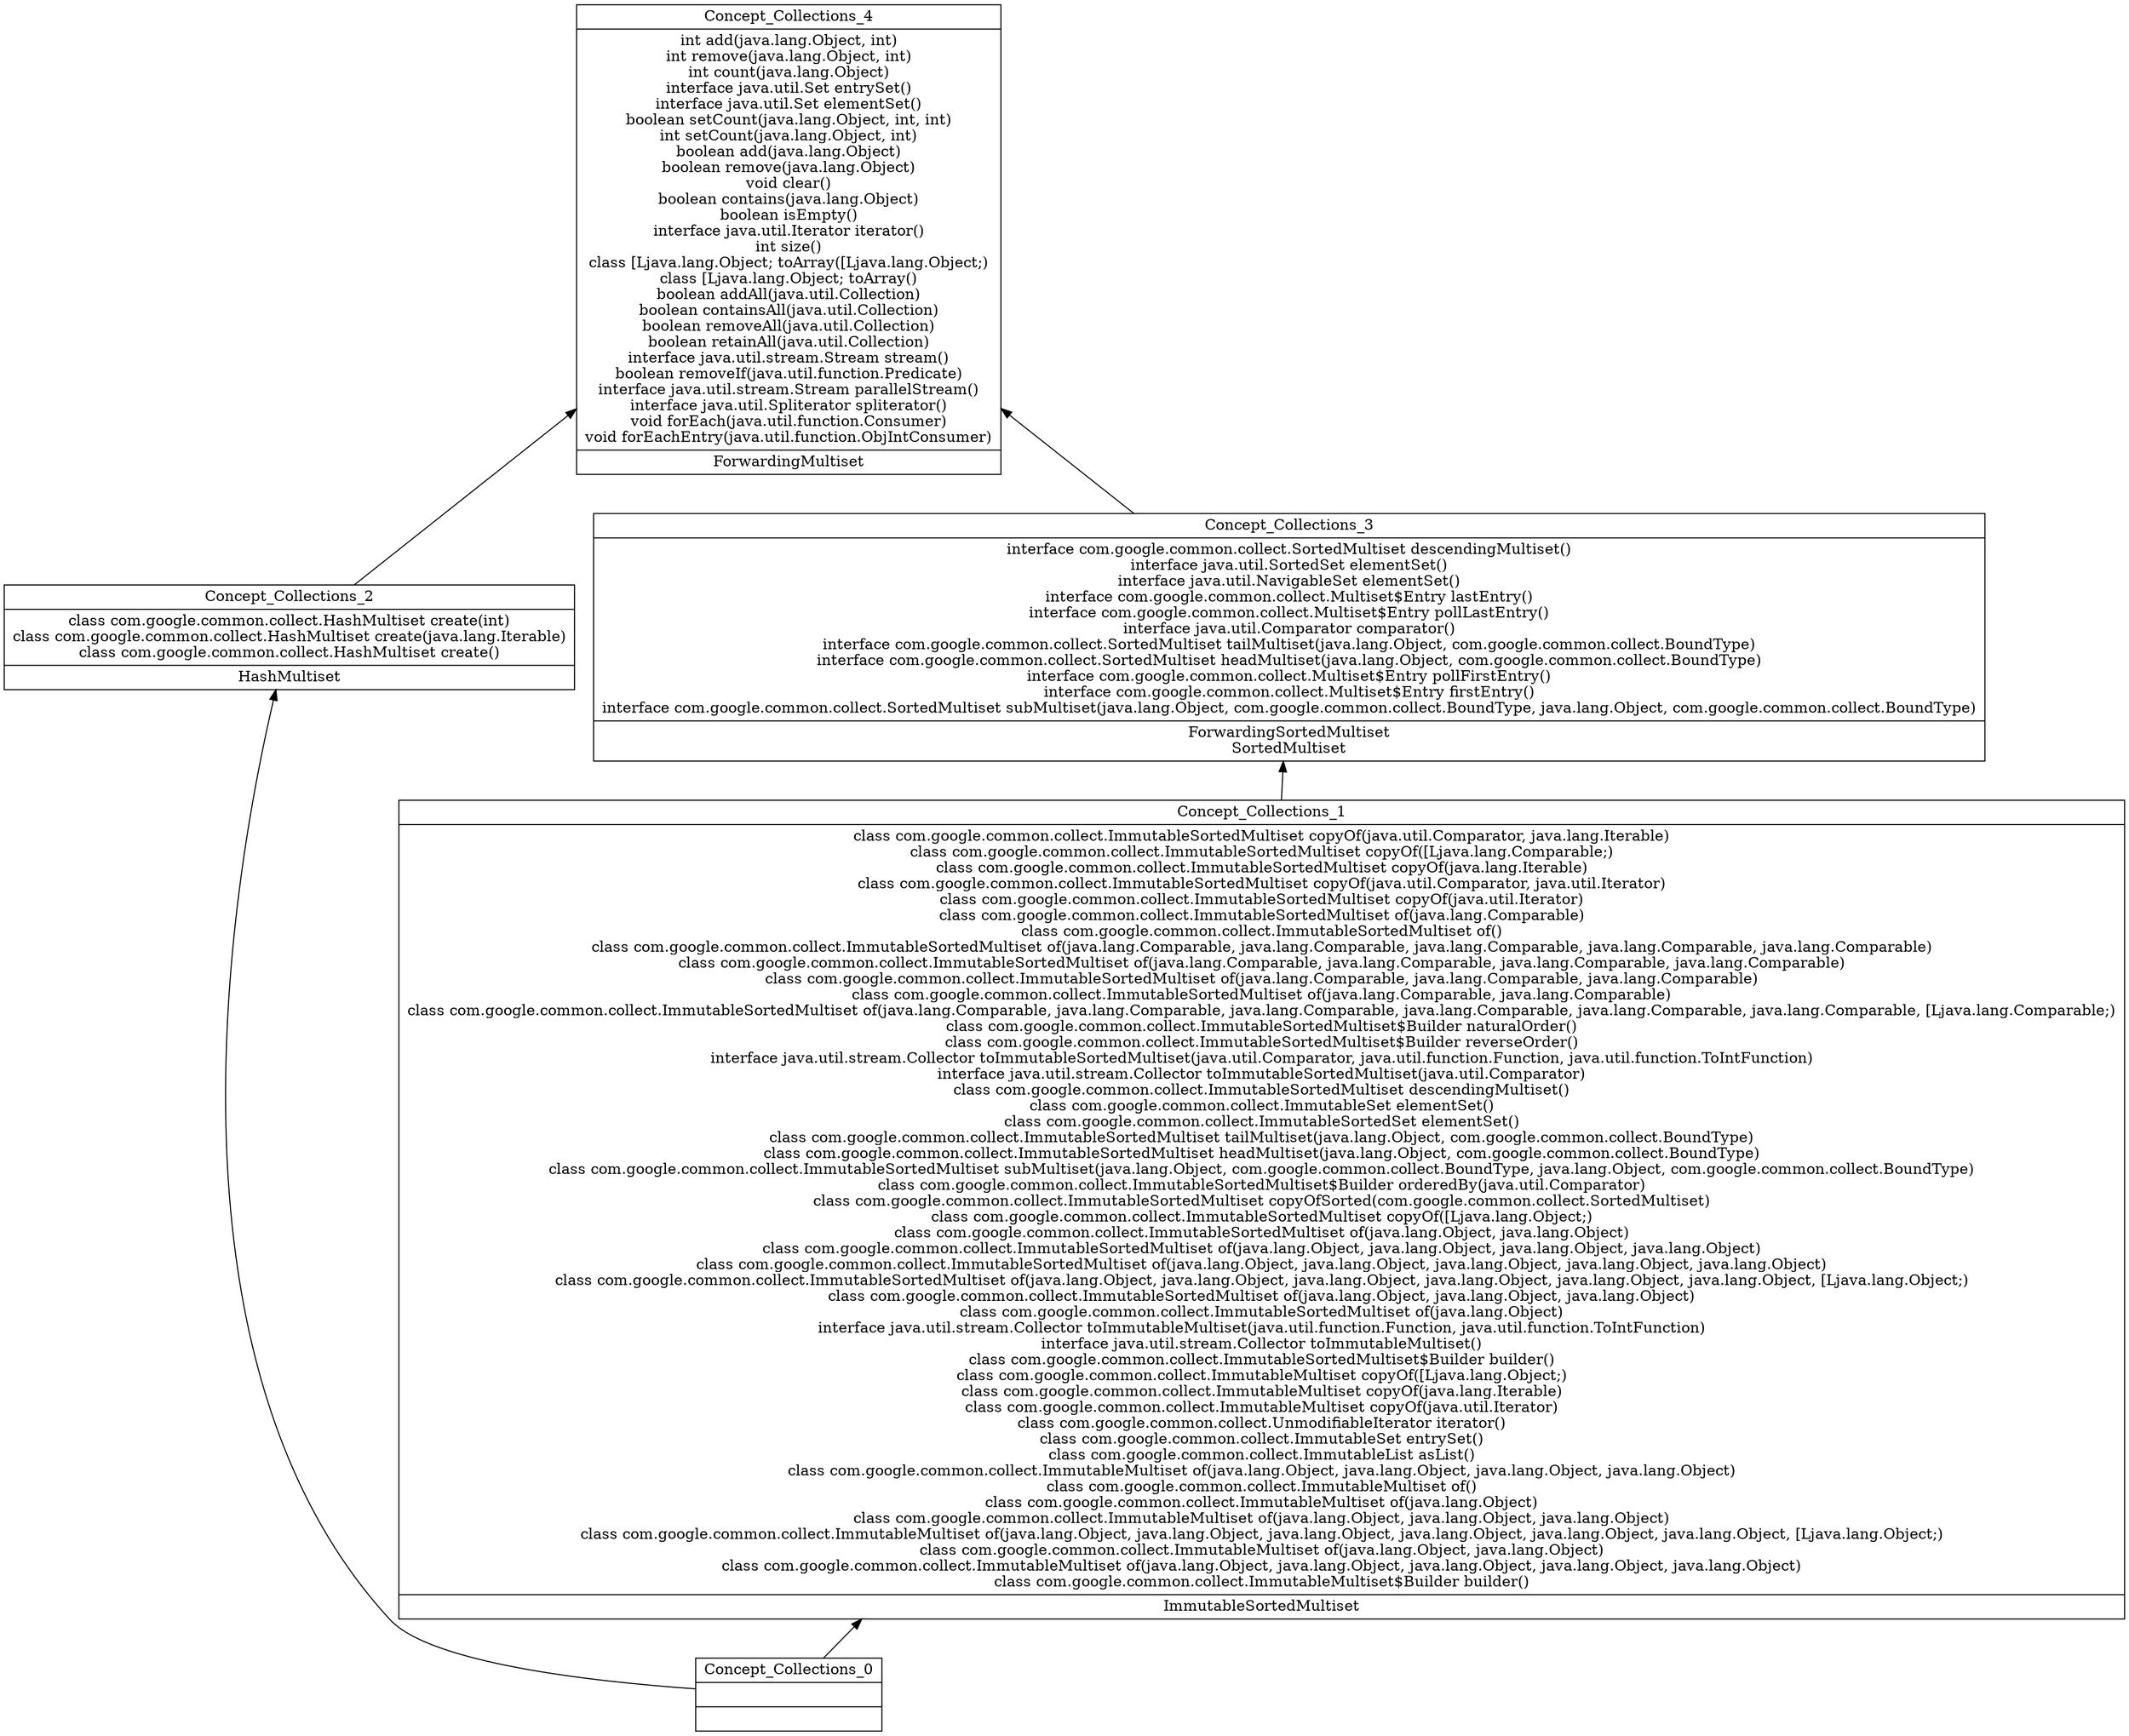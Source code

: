 digraph G { 
	rankdir=BT;
subgraph Collections { 
label="Collections";
1 [shape=record,label="{Concept_Collections_4|int add(java.lang.Object, int)\nint remove(java.lang.Object, int)\nint count(java.lang.Object)\ninterface java.util.Set entrySet()\ninterface java.util.Set elementSet()\nboolean setCount(java.lang.Object, int, int)\nint setCount(java.lang.Object, int)\nboolean add(java.lang.Object)\nboolean remove(java.lang.Object)\nvoid clear()\nboolean contains(java.lang.Object)\nboolean isEmpty()\ninterface java.util.Iterator iterator()\nint size()\nclass [Ljava.lang.Object; toArray([Ljava.lang.Object;)\nclass [Ljava.lang.Object; toArray()\nboolean addAll(java.util.Collection)\nboolean containsAll(java.util.Collection)\nboolean removeAll(java.util.Collection)\nboolean retainAll(java.util.Collection)\ninterface java.util.stream.Stream stream()\nboolean removeIf(java.util.function.Predicate)\ninterface java.util.stream.Stream parallelStream()\ninterface java.util.Spliterator spliterator()\nvoid forEach(java.util.function.Consumer)\nvoid forEachEntry(java.util.function.ObjIntConsumer)\n|ForwardingMultiset\n}"];
2 [shape=record,label="{Concept_Collections_3|interface com.google.common.collect.SortedMultiset descendingMultiset()\ninterface java.util.SortedSet elementSet()\ninterface java.util.NavigableSet elementSet()\ninterface com.google.common.collect.Multiset$Entry lastEntry()\ninterface com.google.common.collect.Multiset$Entry pollLastEntry()\ninterface java.util.Comparator comparator()\ninterface com.google.common.collect.SortedMultiset tailMultiset(java.lang.Object, com.google.common.collect.BoundType)\ninterface com.google.common.collect.SortedMultiset headMultiset(java.lang.Object, com.google.common.collect.BoundType)\ninterface com.google.common.collect.Multiset$Entry pollFirstEntry()\ninterface com.google.common.collect.Multiset$Entry firstEntry()\ninterface com.google.common.collect.SortedMultiset subMultiset(java.lang.Object, com.google.common.collect.BoundType, java.lang.Object, com.google.common.collect.BoundType)\n|ForwardingSortedMultiset\nSortedMultiset\n}"];
3 [shape=record,label="{Concept_Collections_0||}"];
4 [shape=record,label="{Concept_Collections_2|class com.google.common.collect.HashMultiset create(int)\nclass com.google.common.collect.HashMultiset create(java.lang.Iterable)\nclass com.google.common.collect.HashMultiset create()\n|HashMultiset\n}"];
5 [shape=record,label="{Concept_Collections_1|class com.google.common.collect.ImmutableSortedMultiset copyOf(java.util.Comparator, java.lang.Iterable)\nclass com.google.common.collect.ImmutableSortedMultiset copyOf([Ljava.lang.Comparable;)\nclass com.google.common.collect.ImmutableSortedMultiset copyOf(java.lang.Iterable)\nclass com.google.common.collect.ImmutableSortedMultiset copyOf(java.util.Comparator, java.util.Iterator)\nclass com.google.common.collect.ImmutableSortedMultiset copyOf(java.util.Iterator)\nclass com.google.common.collect.ImmutableSortedMultiset of(java.lang.Comparable)\nclass com.google.common.collect.ImmutableSortedMultiset of()\nclass com.google.common.collect.ImmutableSortedMultiset of(java.lang.Comparable, java.lang.Comparable, java.lang.Comparable, java.lang.Comparable, java.lang.Comparable)\nclass com.google.common.collect.ImmutableSortedMultiset of(java.lang.Comparable, java.lang.Comparable, java.lang.Comparable, java.lang.Comparable)\nclass com.google.common.collect.ImmutableSortedMultiset of(java.lang.Comparable, java.lang.Comparable, java.lang.Comparable)\nclass com.google.common.collect.ImmutableSortedMultiset of(java.lang.Comparable, java.lang.Comparable)\nclass com.google.common.collect.ImmutableSortedMultiset of(java.lang.Comparable, java.lang.Comparable, java.lang.Comparable, java.lang.Comparable, java.lang.Comparable, java.lang.Comparable, [Ljava.lang.Comparable;)\nclass com.google.common.collect.ImmutableSortedMultiset$Builder naturalOrder()\nclass com.google.common.collect.ImmutableSortedMultiset$Builder reverseOrder()\ninterface java.util.stream.Collector toImmutableSortedMultiset(java.util.Comparator, java.util.function.Function, java.util.function.ToIntFunction)\ninterface java.util.stream.Collector toImmutableSortedMultiset(java.util.Comparator)\nclass com.google.common.collect.ImmutableSortedMultiset descendingMultiset()\nclass com.google.common.collect.ImmutableSet elementSet()\nclass com.google.common.collect.ImmutableSortedSet elementSet()\nclass com.google.common.collect.ImmutableSortedMultiset tailMultiset(java.lang.Object, com.google.common.collect.BoundType)\nclass com.google.common.collect.ImmutableSortedMultiset headMultiset(java.lang.Object, com.google.common.collect.BoundType)\nclass com.google.common.collect.ImmutableSortedMultiset subMultiset(java.lang.Object, com.google.common.collect.BoundType, java.lang.Object, com.google.common.collect.BoundType)\nclass com.google.common.collect.ImmutableSortedMultiset$Builder orderedBy(java.util.Comparator)\nclass com.google.common.collect.ImmutableSortedMultiset copyOfSorted(com.google.common.collect.SortedMultiset)\nclass com.google.common.collect.ImmutableSortedMultiset copyOf([Ljava.lang.Object;)\nclass com.google.common.collect.ImmutableSortedMultiset of(java.lang.Object, java.lang.Object)\nclass com.google.common.collect.ImmutableSortedMultiset of(java.lang.Object, java.lang.Object, java.lang.Object, java.lang.Object)\nclass com.google.common.collect.ImmutableSortedMultiset of(java.lang.Object, java.lang.Object, java.lang.Object, java.lang.Object, java.lang.Object)\nclass com.google.common.collect.ImmutableSortedMultiset of(java.lang.Object, java.lang.Object, java.lang.Object, java.lang.Object, java.lang.Object, java.lang.Object, [Ljava.lang.Object;)\nclass com.google.common.collect.ImmutableSortedMultiset of(java.lang.Object, java.lang.Object, java.lang.Object)\nclass com.google.common.collect.ImmutableSortedMultiset of(java.lang.Object)\ninterface java.util.stream.Collector toImmutableMultiset(java.util.function.Function, java.util.function.ToIntFunction)\ninterface java.util.stream.Collector toImmutableMultiset()\nclass com.google.common.collect.ImmutableSortedMultiset$Builder builder()\nclass com.google.common.collect.ImmutableMultiset copyOf([Ljava.lang.Object;)\nclass com.google.common.collect.ImmutableMultiset copyOf(java.lang.Iterable)\nclass com.google.common.collect.ImmutableMultiset copyOf(java.util.Iterator)\nclass com.google.common.collect.UnmodifiableIterator iterator()\nclass com.google.common.collect.ImmutableSet entrySet()\nclass com.google.common.collect.ImmutableList asList()\nclass com.google.common.collect.ImmutableMultiset of(java.lang.Object, java.lang.Object, java.lang.Object, java.lang.Object)\nclass com.google.common.collect.ImmutableMultiset of()\nclass com.google.common.collect.ImmutableMultiset of(java.lang.Object)\nclass com.google.common.collect.ImmutableMultiset of(java.lang.Object, java.lang.Object, java.lang.Object)\nclass com.google.common.collect.ImmutableMultiset of(java.lang.Object, java.lang.Object, java.lang.Object, java.lang.Object, java.lang.Object, java.lang.Object, [Ljava.lang.Object;)\nclass com.google.common.collect.ImmutableMultiset of(java.lang.Object, java.lang.Object)\nclass com.google.common.collect.ImmutableMultiset of(java.lang.Object, java.lang.Object, java.lang.Object, java.lang.Object, java.lang.Object)\nclass com.google.common.collect.ImmutableMultiset$Builder builder()\n|ImmutableSortedMultiset\n}"];
	2 -> 1
	4 -> 1
	5 -> 2
	3 -> 4
	3 -> 5
}
}